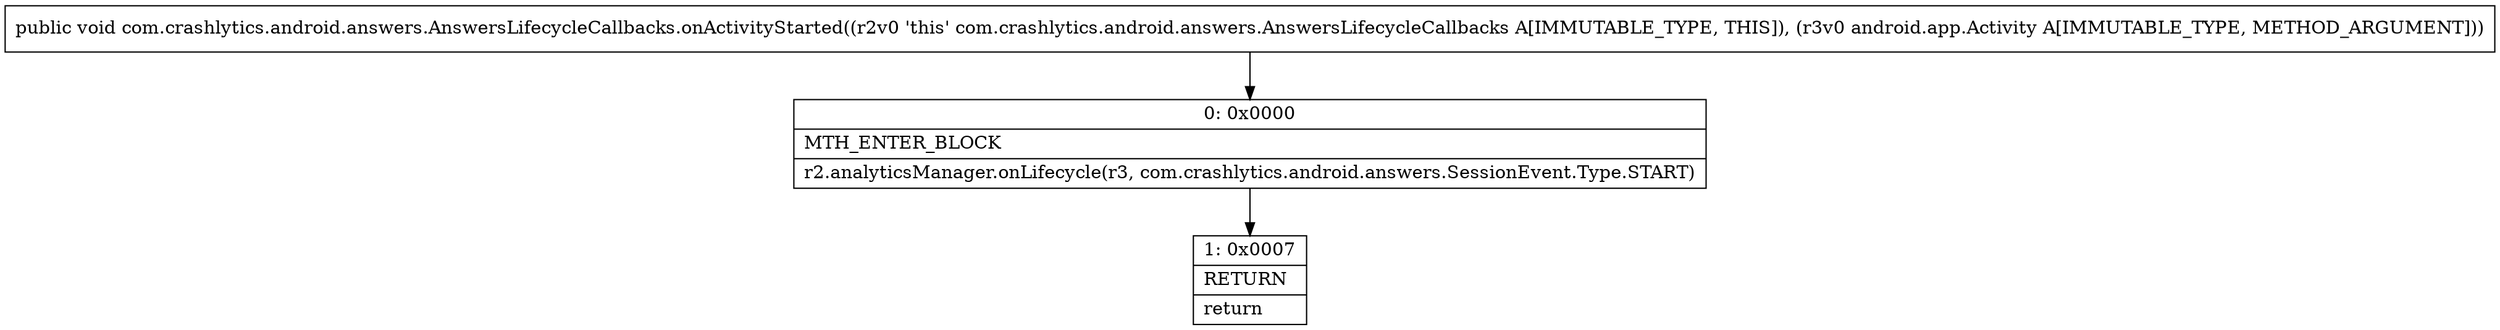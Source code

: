 digraph "CFG forcom.crashlytics.android.answers.AnswersLifecycleCallbacks.onActivityStarted(Landroid\/app\/Activity;)V" {
Node_0 [shape=record,label="{0\:\ 0x0000|MTH_ENTER_BLOCK\l|r2.analyticsManager.onLifecycle(r3, com.crashlytics.android.answers.SessionEvent.Type.START)\l}"];
Node_1 [shape=record,label="{1\:\ 0x0007|RETURN\l|return\l}"];
MethodNode[shape=record,label="{public void com.crashlytics.android.answers.AnswersLifecycleCallbacks.onActivityStarted((r2v0 'this' com.crashlytics.android.answers.AnswersLifecycleCallbacks A[IMMUTABLE_TYPE, THIS]), (r3v0 android.app.Activity A[IMMUTABLE_TYPE, METHOD_ARGUMENT])) }"];
MethodNode -> Node_0;
Node_0 -> Node_1;
}

